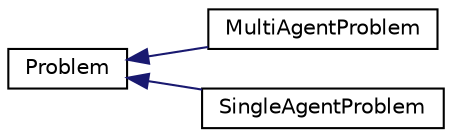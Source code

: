 digraph "Graphical Class Hierarchy"
{
 // INTERACTIVE_SVG=YES
 // LATEX_PDF_SIZE
  edge [fontname="Helvetica",fontsize="10",labelfontname="Helvetica",labelfontsize="10"];
  node [fontname="Helvetica",fontsize="10",shape=record];
  rankdir="LR";
  Node0 [label="Problem",height=0.2,width=0.4,color="black", fillcolor="white", style="filled",URL="$classProblem.html",tooltip=" "];
  Node0 -> Node1 [dir="back",color="midnightblue",fontsize="10",style="solid",fontname="Helvetica"];
  Node1 [label="MultiAgentProblem",height=0.2,width=0.4,color="black", fillcolor="white", style="filled",URL="$classMultiAgentProblem.html",tooltip="Specific problem class for multi-agent problems."];
  Node0 -> Node2 [dir="back",color="midnightblue",fontsize="10",style="solid",fontname="Helvetica"];
  Node2 [label="SingleAgentProblem",height=0.2,width=0.4,color="black", fillcolor="white", style="filled",URL="$classSingleAgentProblem.html",tooltip="Specific class for single-agent problems."];
}
